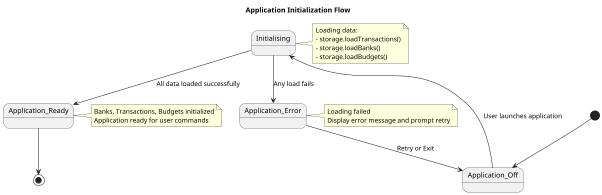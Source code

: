 @startuml
scale 0.5
title Application Initialization Flow

[*] --> Application_Off

Application_Off --> Initialising : User launches application

state Initialising

note right of Initialising
  Loading data:
  - storage.loadTransactions()
  - storage.loadBanks()
  - storage.loadBudgets()
end note

Initialising --> Application_Ready : All data loaded successfully
Initialising --> Application_Error : Any load fails

state Application_Ready
note right of Application_Ready
  Banks, Transactions, Budgets initialized
  Application ready for user commands
end note

state Application_Error
note right of Application_Error
  Loading failed
  Display error message and prompt retry
end note

Application_Ready --> [*]
Application_Error --> Application_Off : Retry or Exit

@enduml